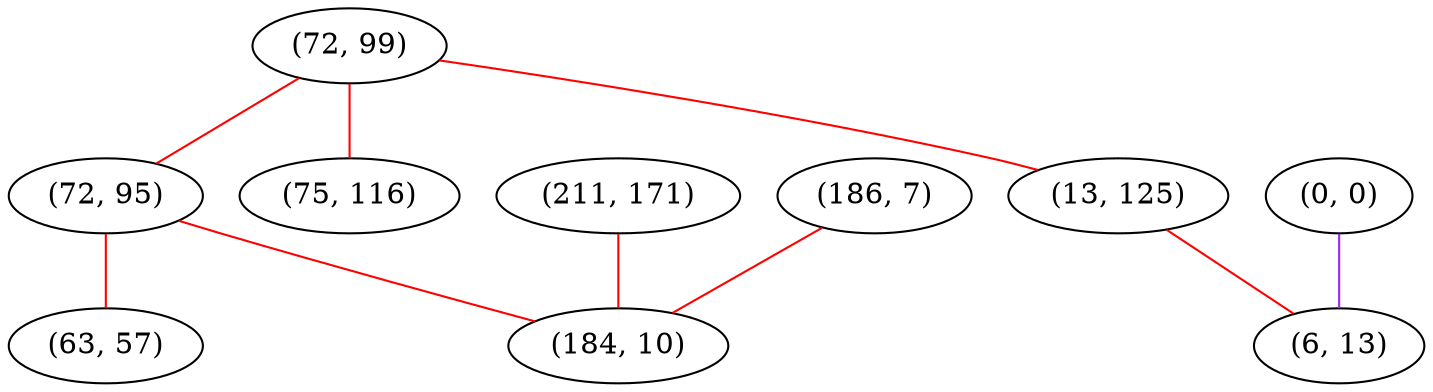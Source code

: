 graph "" {
"(72, 99)";
"(0, 0)";
"(72, 95)";
"(211, 171)";
"(75, 116)";
"(13, 125)";
"(6, 13)";
"(63, 57)";
"(186, 7)";
"(184, 10)";
"(72, 99)" -- "(75, 116)"  [color=red, key=0, weight=1];
"(72, 99)" -- "(13, 125)"  [color=red, key=0, weight=1];
"(72, 99)" -- "(72, 95)"  [color=red, key=0, weight=1];
"(0, 0)" -- "(6, 13)"  [color=purple, key=0, weight=4];
"(72, 95)" -- "(184, 10)"  [color=red, key=0, weight=1];
"(72, 95)" -- "(63, 57)"  [color=red, key=0, weight=1];
"(211, 171)" -- "(184, 10)"  [color=red, key=0, weight=1];
"(13, 125)" -- "(6, 13)"  [color=red, key=0, weight=1];
"(186, 7)" -- "(184, 10)"  [color=red, key=0, weight=1];
}
